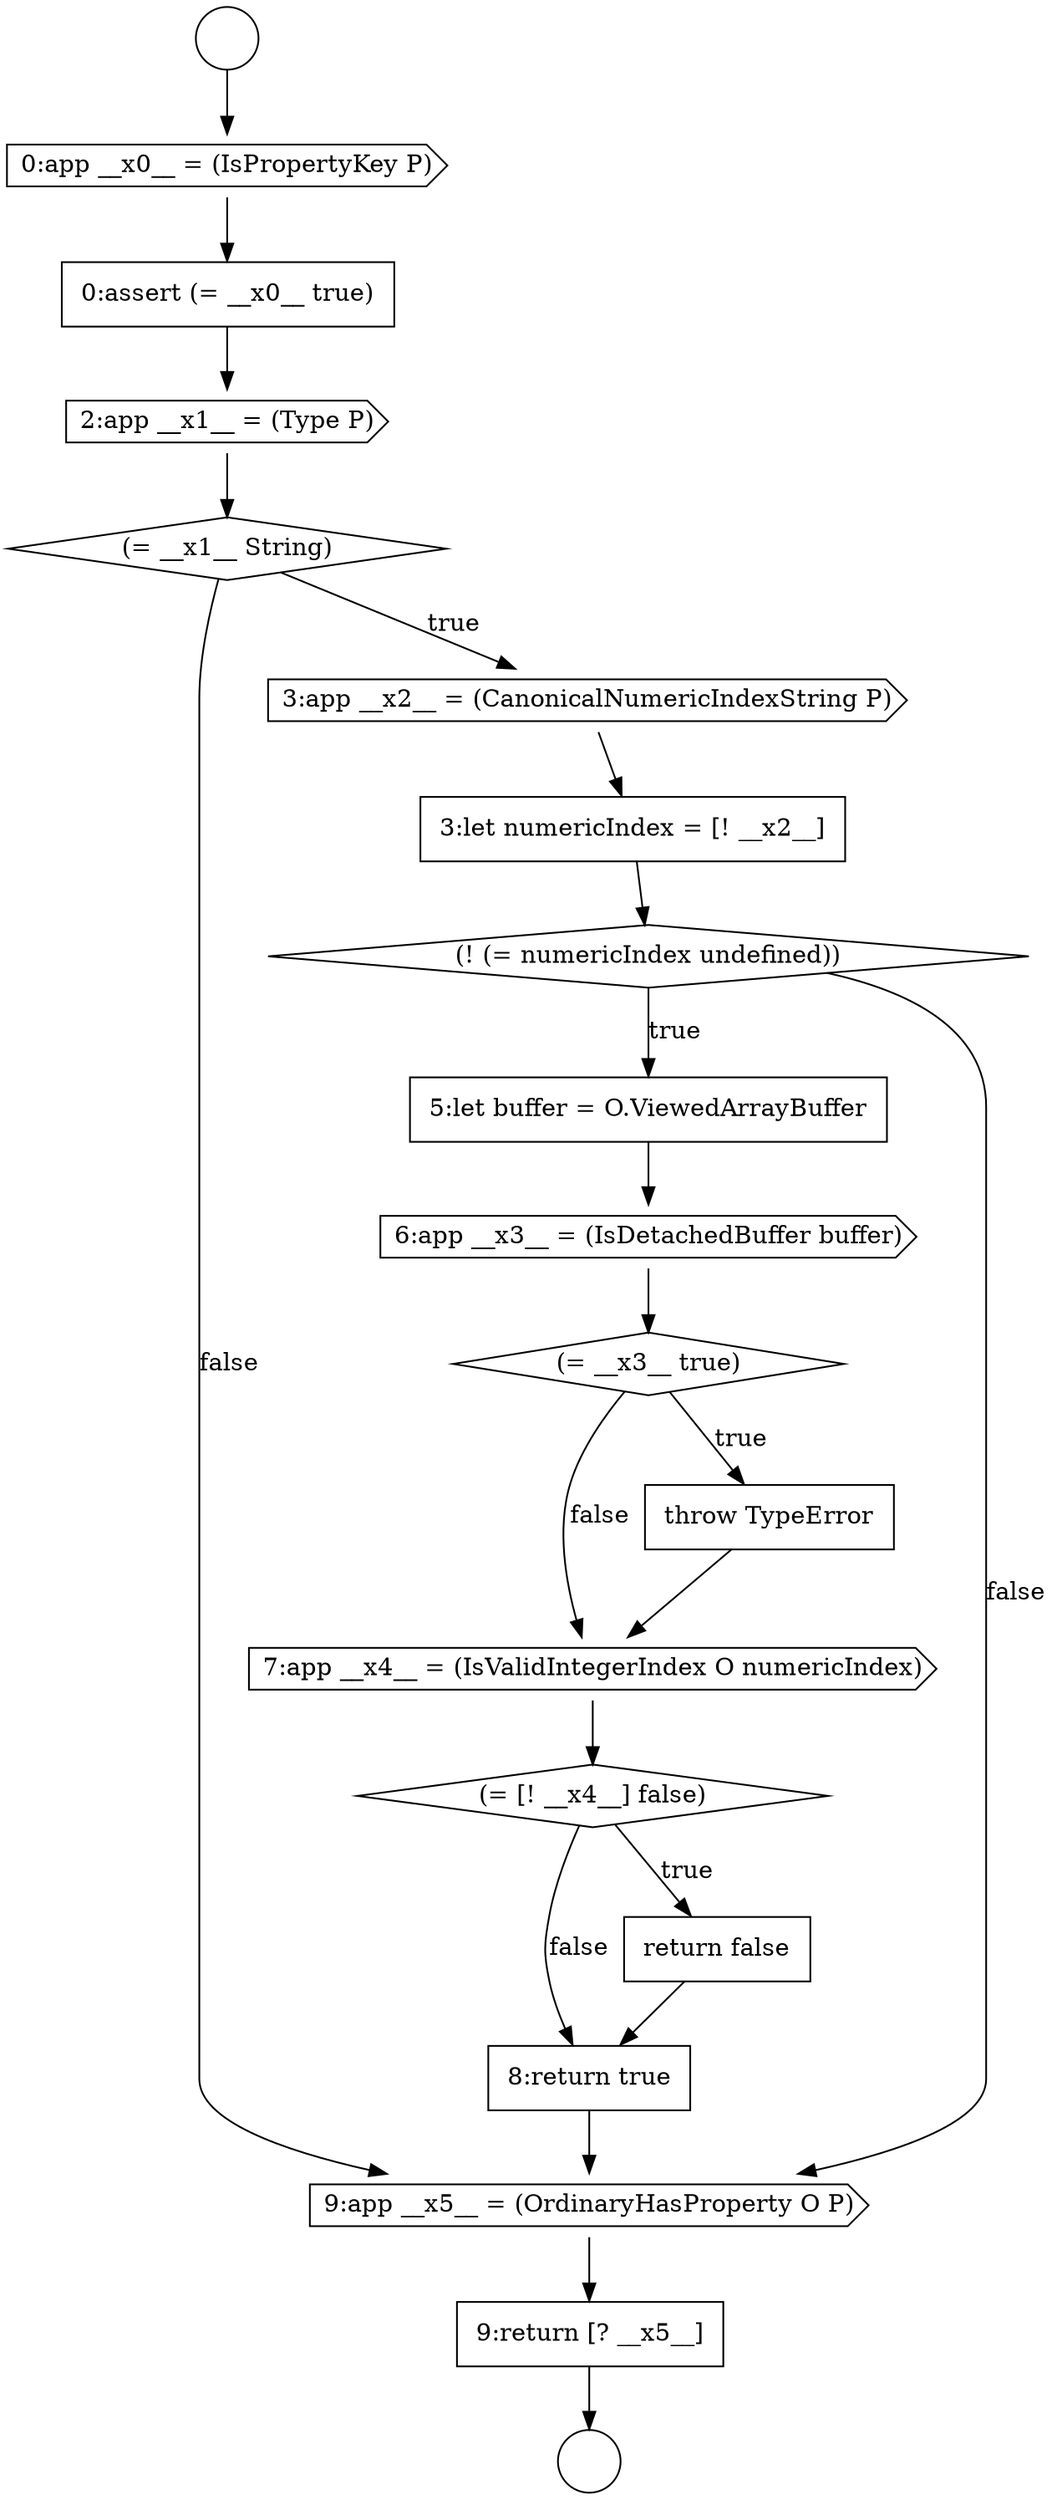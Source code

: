 digraph {
  node2921 [shape=none, margin=0, label=<<font color="black">
    <table border="0" cellborder="1" cellspacing="0" cellpadding="10">
      <tr><td align="left">8:return true</td></tr>
    </table>
  </font>> color="black" fillcolor="white" style=filled]
  node2908 [shape=none, margin=0, label=<<font color="black">
    <table border="0" cellborder="1" cellspacing="0" cellpadding="10">
      <tr><td align="left">0:assert (= __x0__ true)</td></tr>
    </table>
  </font>> color="black" fillcolor="white" style=filled]
  node2918 [shape=cds, label=<<font color="black">7:app __x4__ = (IsValidIntegerIndex O numericIndex)</font>> color="black" fillcolor="white" style=filled]
  node2916 [shape=diamond, label=<<font color="black">(= __x3__ true)</font>> color="black" fillcolor="white" style=filled]
  node2906 [shape=circle label=" " color="black" fillcolor="white" style=filled]
  node2914 [shape=none, margin=0, label=<<font color="black">
    <table border="0" cellborder="1" cellspacing="0" cellpadding="10">
      <tr><td align="left">5:let buffer = O.ViewedArrayBuffer</td></tr>
    </table>
  </font>> color="black" fillcolor="white" style=filled]
  node2920 [shape=none, margin=0, label=<<font color="black">
    <table border="0" cellborder="1" cellspacing="0" cellpadding="10">
      <tr><td align="left">return false</td></tr>
    </table>
  </font>> color="black" fillcolor="white" style=filled]
  node2913 [shape=diamond, label=<<font color="black">(! (= numericIndex undefined))</font>> color="black" fillcolor="white" style=filled]
  node2922 [shape=cds, label=<<font color="black">9:app __x5__ = (OrdinaryHasProperty O P)</font>> color="black" fillcolor="white" style=filled]
  node2910 [shape=diamond, label=<<font color="black">(= __x1__ String)</font>> color="black" fillcolor="white" style=filled]
  node2905 [shape=circle label=" " color="black" fillcolor="white" style=filled]
  node2915 [shape=cds, label=<<font color="black">6:app __x3__ = (IsDetachedBuffer buffer)</font>> color="black" fillcolor="white" style=filled]
  node2909 [shape=cds, label=<<font color="black">2:app __x1__ = (Type P)</font>> color="black" fillcolor="white" style=filled]
  node2923 [shape=none, margin=0, label=<<font color="black">
    <table border="0" cellborder="1" cellspacing="0" cellpadding="10">
      <tr><td align="left">9:return [? __x5__]</td></tr>
    </table>
  </font>> color="black" fillcolor="white" style=filled]
  node2911 [shape=cds, label=<<font color="black">3:app __x2__ = (CanonicalNumericIndexString P)</font>> color="black" fillcolor="white" style=filled]
  node2919 [shape=diamond, label=<<font color="black">(= [! __x4__] false)</font>> color="black" fillcolor="white" style=filled]
  node2907 [shape=cds, label=<<font color="black">0:app __x0__ = (IsPropertyKey P)</font>> color="black" fillcolor="white" style=filled]
  node2912 [shape=none, margin=0, label=<<font color="black">
    <table border="0" cellborder="1" cellspacing="0" cellpadding="10">
      <tr><td align="left">3:let numericIndex = [! __x2__]</td></tr>
    </table>
  </font>> color="black" fillcolor="white" style=filled]
  node2917 [shape=none, margin=0, label=<<font color="black">
    <table border="0" cellborder="1" cellspacing="0" cellpadding="10">
      <tr><td align="left">throw TypeError</td></tr>
    </table>
  </font>> color="black" fillcolor="white" style=filled]
  node2912 -> node2913 [ color="black"]
  node2908 -> node2909 [ color="black"]
  node2917 -> node2918 [ color="black"]
  node2915 -> node2916 [ color="black"]
  node2921 -> node2922 [ color="black"]
  node2916 -> node2917 [label=<<font color="black">true</font>> color="black"]
  node2916 -> node2918 [label=<<font color="black">false</font>> color="black"]
  node2909 -> node2910 [ color="black"]
  node2911 -> node2912 [ color="black"]
  node2913 -> node2914 [label=<<font color="black">true</font>> color="black"]
  node2913 -> node2922 [label=<<font color="black">false</font>> color="black"]
  node2919 -> node2920 [label=<<font color="black">true</font>> color="black"]
  node2919 -> node2921 [label=<<font color="black">false</font>> color="black"]
  node2920 -> node2921 [ color="black"]
  node2907 -> node2908 [ color="black"]
  node2918 -> node2919 [ color="black"]
  node2923 -> node2906 [ color="black"]
  node2914 -> node2915 [ color="black"]
  node2922 -> node2923 [ color="black"]
  node2910 -> node2911 [label=<<font color="black">true</font>> color="black"]
  node2910 -> node2922 [label=<<font color="black">false</font>> color="black"]
  node2905 -> node2907 [ color="black"]
}

